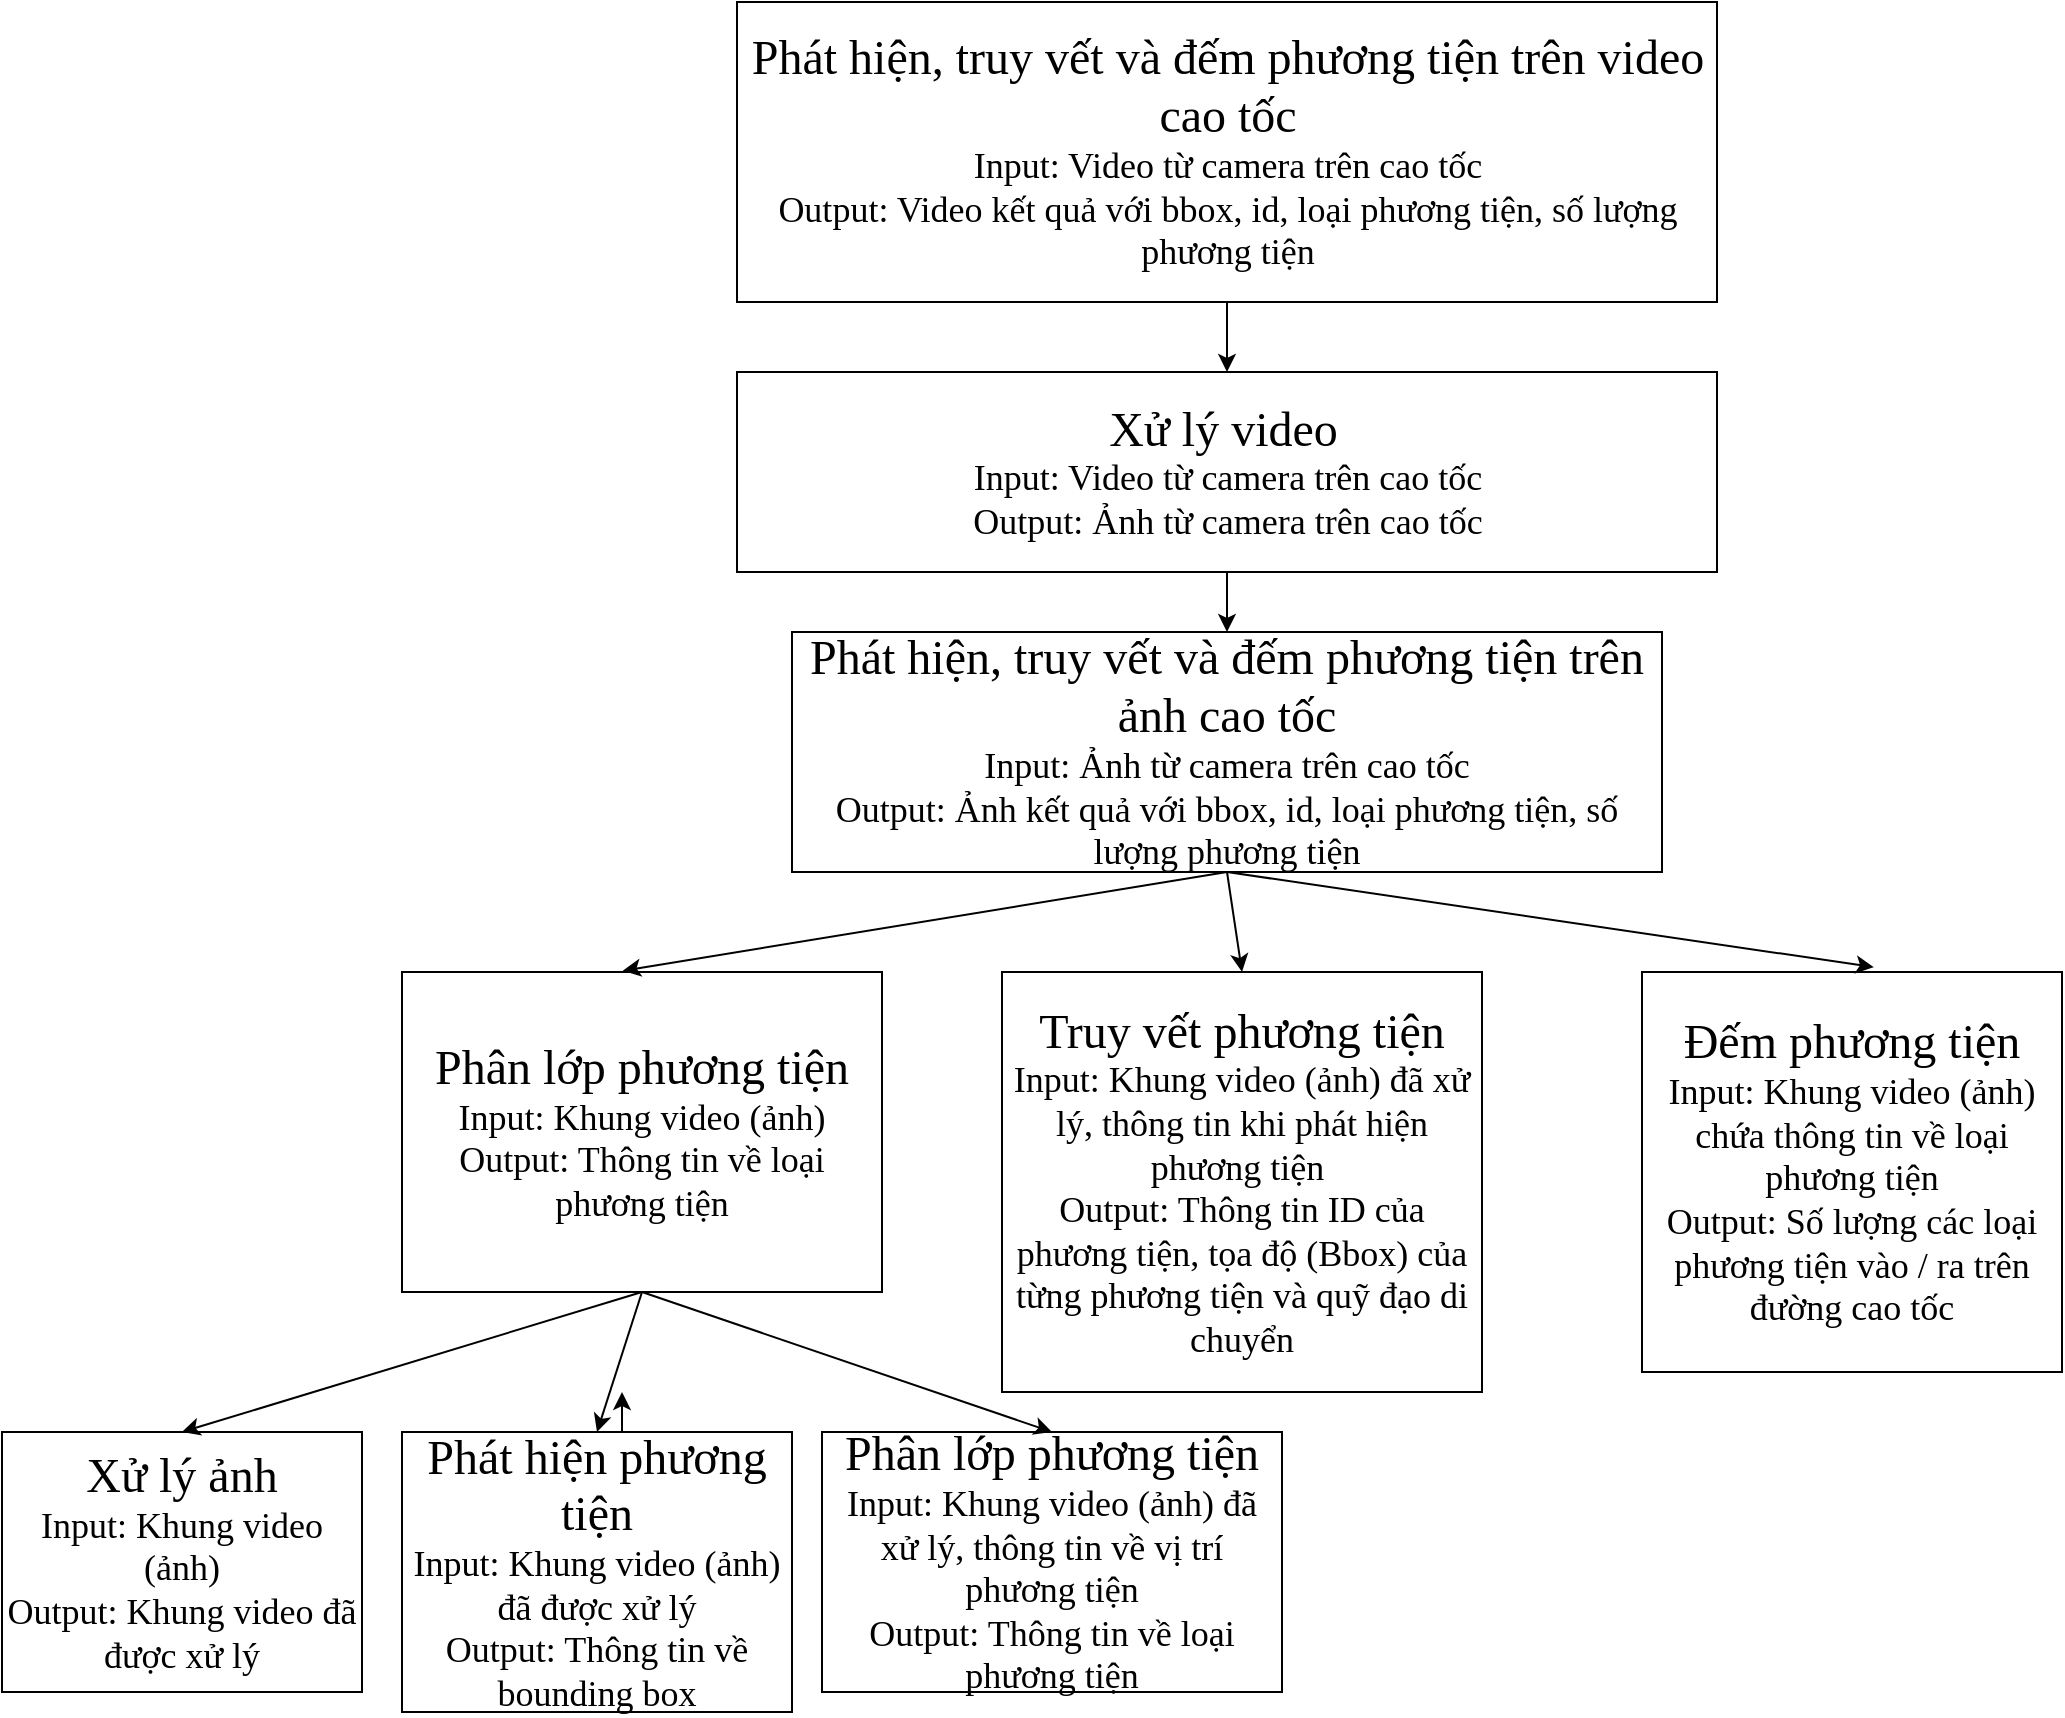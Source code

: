 <mxfile version="24.6.2" type="github">
  <diagram name="Trang-1" id="HEfZXSXI9tb1EYUymuIW">
    <mxGraphModel dx="2948" dy="1975" grid="1" gridSize="10" guides="1" tooltips="1" connect="1" arrows="1" fold="1" page="1" pageScale="1" pageWidth="850" pageHeight="1100" math="0" shadow="0">
      <root>
        <mxCell id="0" />
        <mxCell id="1" parent="0" />
        <mxCell id="uTrTwVoFMtSsLoWnPRMv-1" value="&lt;div&gt;&lt;font style=&quot;&quot; face=&quot;Times New Roman&quot;&gt;&lt;font style=&quot;font-size: 24px;&quot;&gt;Phát hiện, truy vết và đếm phương tiện trên ảnh cao tốc&lt;/font&gt;&lt;br&gt;&lt;span style=&quot;font-size: 18px;&quot;&gt;Input: Ảnh từ camera trên cao tốc&lt;/span&gt;&lt;br&gt;&lt;span style=&quot;font-size: 18px;&quot;&gt;Output: Ảnh kết quả với bbox, id, loại phương tiện, số lượng phương tiện&lt;/span&gt;&lt;/font&gt;&lt;/div&gt;" style="rounded=0;whiteSpace=wrap;html=1;" parent="1" vertex="1">
          <mxGeometry x="325" y="-310" width="435" height="120" as="geometry" />
        </mxCell>
        <mxCell id="uTrTwVoFMtSsLoWnPRMv-4" value="&lt;span style=&quot;background-color: initial;&quot;&gt;&lt;font style=&quot;&quot; face=&quot;Times New Roman&quot;&gt;&lt;font style=&quot;font-size: 24px;&quot;&gt;Truy vết phương tiện&lt;/font&gt;&lt;br&gt;&lt;span style=&quot;font-size: 18px;&quot;&gt;Input: Khung video (ảnh) đã xử lý, thông tin khi phát hiện phương tiện&amp;nbsp;&lt;/span&gt;&lt;br&gt;&lt;span style=&quot;font-size: 18px;&quot;&gt;Output: Thông tin ID của phương tiện, tọa độ (Bbox) của từng phương tiện và quỹ đạo di chuyển&lt;/span&gt;&lt;/font&gt;&lt;/span&gt;" style="rounded=0;whiteSpace=wrap;html=1;" parent="1" vertex="1">
          <mxGeometry x="430" y="-140" width="240" height="210" as="geometry" />
        </mxCell>
        <mxCell id="uTrTwVoFMtSsLoWnPRMv-5" value="&lt;div&gt;&lt;font face=&quot;Times New Roman&quot;&gt;&lt;font style=&quot;font-size: 24px;&quot;&gt;Phân lớp phương tiện&lt;/font&gt;&lt;br&gt;&lt;span style=&quot;font-size: 18px;&quot;&gt;Input: Khung video (ảnh)&lt;/span&gt;&lt;br&gt;&lt;span style=&quot;font-size: 18px;&quot;&gt;Output: Thông tin về loại phương tiện&lt;/span&gt;&lt;/font&gt;&lt;/div&gt;" style="rounded=0;whiteSpace=wrap;html=1;" parent="1" vertex="1">
          <mxGeometry x="130" y="-140" width="240" height="160" as="geometry" />
        </mxCell>
        <mxCell id="uTrTwVoFMtSsLoWnPRMv-6" value="&lt;font face=&quot;Times New Roman&quot;&gt;&lt;font style=&quot;font-size: 24px;&quot;&gt;Đếm phương tiện&lt;/font&gt;&lt;br&gt;&lt;span style=&quot;font-size: 18px;&quot;&gt;Input: Khung video (ảnh) chứa thông tin về loại phương tiện&lt;/span&gt;&lt;br&gt;&lt;span style=&quot;font-size: 18px;&quot;&gt;Output: Số lượng các loại phương tiện vào / ra trên đường cao tốc&lt;/span&gt;&lt;/font&gt;" style="rounded=0;whiteSpace=wrap;html=1;" parent="1" vertex="1">
          <mxGeometry x="750" y="-140" width="210" height="200" as="geometry" />
        </mxCell>
        <mxCell id="uTrTwVoFMtSsLoWnPRMv-12" value="" style="endArrow=classic;html=1;rounded=0;entryX=0.5;entryY=0;entryDx=0;entryDy=0;exitX=0.5;exitY=1;exitDx=0;exitDy=0;" parent="1" source="uTrTwVoFMtSsLoWnPRMv-1" target="uTrTwVoFMtSsLoWnPRMv-4" edge="1">
          <mxGeometry width="50" height="50" relative="1" as="geometry">
            <mxPoint x="400" y="310" as="sourcePoint" />
            <mxPoint x="450" y="260" as="targetPoint" />
            <Array as="points" />
          </mxGeometry>
        </mxCell>
        <mxCell id="uTrTwVoFMtSsLoWnPRMv-13" value="" style="endArrow=classic;html=1;rounded=0;exitX=0.5;exitY=1;exitDx=0;exitDy=0;entryX=0.46;entryY=-0.004;entryDx=0;entryDy=0;entryPerimeter=0;" parent="1" source="uTrTwVoFMtSsLoWnPRMv-1" target="uTrTwVoFMtSsLoWnPRMv-5" edge="1">
          <mxGeometry width="50" height="50" relative="1" as="geometry">
            <mxPoint x="320" y="200" as="sourcePoint" />
            <mxPoint x="180" y="200" as="targetPoint" />
            <Array as="points" />
          </mxGeometry>
        </mxCell>
        <mxCell id="uTrTwVoFMtSsLoWnPRMv-14" value="" style="endArrow=classic;html=1;rounded=0;entryX=0.552;entryY=-0.012;entryDx=0;entryDy=0;entryPerimeter=0;exitX=0.5;exitY=1;exitDx=0;exitDy=0;" parent="1" source="uTrTwVoFMtSsLoWnPRMv-1" target="uTrTwVoFMtSsLoWnPRMv-6" edge="1">
          <mxGeometry width="50" height="50" relative="1" as="geometry">
            <mxPoint x="460" y="160" as="sourcePoint" />
            <mxPoint x="160" y="450" as="targetPoint" />
            <Array as="points" />
          </mxGeometry>
        </mxCell>
        <mxCell id="uTrTwVoFMtSsLoWnPRMv-15" value="&lt;font style=&quot;&quot; face=&quot;Times New Roman&quot;&gt;&lt;font style=&quot;font-size: 24px;&quot;&gt;Xử lý ảnh&lt;br&gt;&lt;/font&gt;&lt;span style=&quot;font-size: 18px;&quot;&gt;Input: Khung video (ảnh)&lt;/span&gt;&lt;br&gt;&lt;span style=&quot;font-size: 18px;&quot;&gt;Output: Khung video đã được xử lý&lt;/span&gt;&lt;/font&gt;" style="rounded=0;whiteSpace=wrap;html=1;" parent="1" vertex="1">
          <mxGeometry x="-70" y="90" width="180" height="130" as="geometry" />
        </mxCell>
        <mxCell id="fzqFrIpyXu8ncifQrLtf-7" style="edgeStyle=orthogonalEdgeStyle;rounded=0;orthogonalLoop=1;jettySize=auto;html=1;exitX=0.5;exitY=0;exitDx=0;exitDy=0;" edge="1" parent="1" source="uTrTwVoFMtSsLoWnPRMv-16">
          <mxGeometry relative="1" as="geometry">
            <mxPoint x="240.0" y="70" as="targetPoint" />
          </mxGeometry>
        </mxCell>
        <mxCell id="uTrTwVoFMtSsLoWnPRMv-16" value="&lt;font style=&quot;&quot; face=&quot;Times New Roman&quot;&gt;&lt;font style=&quot;font-size: 24px;&quot;&gt;Phát hiện phương tiện&lt;br&gt;&lt;/font&gt;&lt;span style=&quot;font-size: 18px;&quot;&gt;Input: Khung video (ảnh) đã được xử lý&lt;/span&gt;&lt;br&gt;&lt;span style=&quot;font-size: 18px;&quot;&gt;Output: Thông tin về bounding box&lt;/span&gt;&lt;/font&gt;" style="rounded=0;whiteSpace=wrap;html=1;" parent="1" vertex="1">
          <mxGeometry x="130" y="90" width="195" height="140" as="geometry" />
        </mxCell>
        <mxCell id="uTrTwVoFMtSsLoWnPRMv-18" value="&lt;font face=&quot;Times New Roman&quot; style=&quot;&quot;&gt;&lt;font style=&quot;font-size: 24px;&quot;&gt;Phân lớp phương tiện&lt;br&gt;&lt;/font&gt;&lt;span style=&quot;font-size: 18px;&quot;&gt;Input: Khung video (ảnh) đã xử lý, thông tin về vị trí phương tiện&lt;/span&gt;&lt;br&gt;&lt;span style=&quot;font-size: 18px;&quot;&gt;Output: Thông tin về loại phương tiện&lt;/span&gt;&lt;/font&gt;" style="rounded=0;whiteSpace=wrap;html=1;" parent="1" vertex="1">
          <mxGeometry x="340" y="90" width="230" height="130" as="geometry" />
        </mxCell>
        <mxCell id="uTrTwVoFMtSsLoWnPRMv-20" value="" style="endArrow=classic;html=1;rounded=0;exitX=0.5;exitY=1;exitDx=0;exitDy=0;entryX=0.5;entryY=0;entryDx=0;entryDy=0;" parent="1" source="uTrTwVoFMtSsLoWnPRMv-5" target="uTrTwVoFMtSsLoWnPRMv-15" edge="1">
          <mxGeometry width="50" height="50" relative="1" as="geometry">
            <mxPoint x="-90" y="460" as="sourcePoint" />
            <mxPoint x="-40" y="410" as="targetPoint" />
          </mxGeometry>
        </mxCell>
        <mxCell id="uTrTwVoFMtSsLoWnPRMv-21" value="" style="endArrow=classic;html=1;rounded=0;exitX=0.5;exitY=1;exitDx=0;exitDy=0;entryX=0.5;entryY=0;entryDx=0;entryDy=0;" parent="1" source="uTrTwVoFMtSsLoWnPRMv-5" target="uTrTwVoFMtSsLoWnPRMv-16" edge="1">
          <mxGeometry width="50" height="50" relative="1" as="geometry">
            <mxPoint x="-90" y="460" as="sourcePoint" />
            <mxPoint x="-40" y="410" as="targetPoint" />
          </mxGeometry>
        </mxCell>
        <mxCell id="uTrTwVoFMtSsLoWnPRMv-23" value="" style="endArrow=classic;html=1;rounded=0;exitX=0.5;exitY=1;exitDx=0;exitDy=0;entryX=0.5;entryY=0;entryDx=0;entryDy=0;" parent="1" source="uTrTwVoFMtSsLoWnPRMv-5" target="uTrTwVoFMtSsLoWnPRMv-18" edge="1">
          <mxGeometry width="50" height="50" relative="1" as="geometry">
            <mxPoint x="-90" y="460" as="sourcePoint" />
            <mxPoint x="-40" y="410" as="targetPoint" />
          </mxGeometry>
        </mxCell>
        <mxCell id="fzqFrIpyXu8ncifQrLtf-1" value="&lt;font style=&quot;&quot; face=&quot;Times New Roman&quot;&gt;&lt;font style=&quot;font-size: 24px;&quot;&gt;Phát hiện, truy vết và đếm phương tiện trên video cao tốc&lt;/font&gt;&lt;br&gt;&lt;span style=&quot;font-size: 18px;&quot;&gt;Input: Video từ camera trên cao tốc&lt;/span&gt;&lt;br&gt;&lt;span style=&quot;font-size: 18px;&quot;&gt;Output: Video kết quả với bbox, id, loại phương tiện, số lượng phương tiện&lt;/span&gt;&lt;/font&gt;" style="rounded=0;whiteSpace=wrap;html=1;" vertex="1" parent="1">
          <mxGeometry x="297.5" y="-625" width="490" height="150" as="geometry" />
        </mxCell>
        <mxCell id="fzqFrIpyXu8ncifQrLtf-2" value="&lt;font style=&quot;font-size: 24px;&quot; face=&quot;Times New Roman&quot;&gt;Xử lý video&lt;/font&gt;&lt;font style=&quot;font-size: 18px;&quot; face=&quot;Times New Roman&quot;&gt;&amp;nbsp;&lt;br&gt;Input: Video từ camera trên cao tốc&lt;br&gt;Output: Ảnh từ camera trên cao tốc&lt;/font&gt;" style="rounded=0;whiteSpace=wrap;html=1;" vertex="1" parent="1">
          <mxGeometry x="297.5" y="-440" width="490" height="100" as="geometry" />
        </mxCell>
        <mxCell id="fzqFrIpyXu8ncifQrLtf-4" value="" style="endArrow=classic;html=1;rounded=0;exitX=0.5;exitY=1;exitDx=0;exitDy=0;entryX=0.5;entryY=0;entryDx=0;entryDy=0;" edge="1" parent="1" source="fzqFrIpyXu8ncifQrLtf-1" target="fzqFrIpyXu8ncifQrLtf-2">
          <mxGeometry width="50" height="50" relative="1" as="geometry">
            <mxPoint x="400" y="-420" as="sourcePoint" />
            <mxPoint x="450" y="-470" as="targetPoint" />
          </mxGeometry>
        </mxCell>
        <mxCell id="fzqFrIpyXu8ncifQrLtf-5" value="" style="endArrow=classic;html=1;rounded=0;exitX=0.5;exitY=1;exitDx=0;exitDy=0;entryX=0.5;entryY=0;entryDx=0;entryDy=0;" edge="1" parent="1" source="fzqFrIpyXu8ncifQrLtf-2" target="uTrTwVoFMtSsLoWnPRMv-1">
          <mxGeometry width="50" height="50" relative="1" as="geometry">
            <mxPoint x="400" y="-220" as="sourcePoint" />
            <mxPoint x="450" y="-270" as="targetPoint" />
          </mxGeometry>
        </mxCell>
      </root>
    </mxGraphModel>
  </diagram>
</mxfile>
